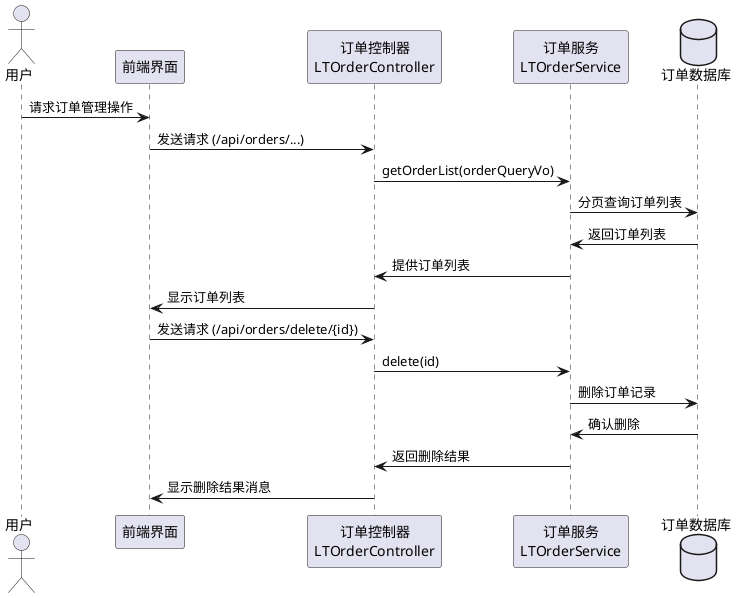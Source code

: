 @startuml
actor 用户 as User
participant "前端界面" as Frontend
participant "订单控制器\nLTOrderController" as Controller
participant "订单服务\nLTOrderService" as Service
database "订单数据库" as Database

User -> Frontend : 请求订单管理操作
Frontend -> Controller : 发送请求 (/api/orders/...)

' 查询订单列表
Controller -> Service : getOrderList(orderQueryVo)
Service -> Database : 分页查询订单列表
Database -> Service : 返回订单列表
Service -> Controller : 提供订单列表
Controller -> Frontend : 显示订单列表

' 删除订单
Frontend -> Controller : 发送请求 (/api/orders/delete/{id})
Controller -> Service : delete(id)
Service -> Database : 删除订单记录
Database -> Service : 确认删除
Service -> Controller : 返回删除结果
Controller -> Frontend : 显示删除结果消息

@enduml